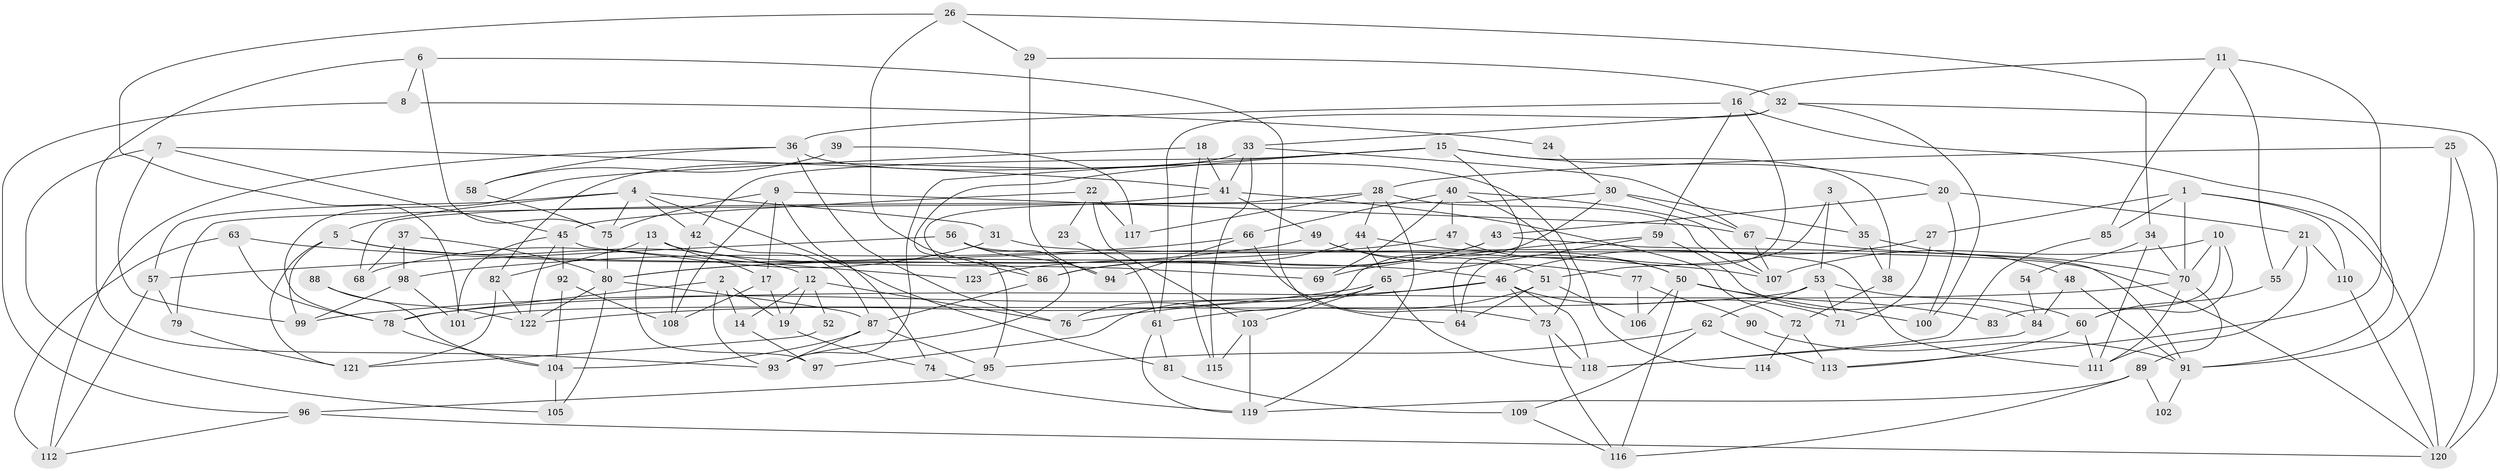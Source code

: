 // Generated by graph-tools (version 1.1) at 2025/50/03/09/25 03:50:10]
// undirected, 123 vertices, 246 edges
graph export_dot {
graph [start="1"]
  node [color=gray90,style=filled];
  1;
  2;
  3;
  4;
  5;
  6;
  7;
  8;
  9;
  10;
  11;
  12;
  13;
  14;
  15;
  16;
  17;
  18;
  19;
  20;
  21;
  22;
  23;
  24;
  25;
  26;
  27;
  28;
  29;
  30;
  31;
  32;
  33;
  34;
  35;
  36;
  37;
  38;
  39;
  40;
  41;
  42;
  43;
  44;
  45;
  46;
  47;
  48;
  49;
  50;
  51;
  52;
  53;
  54;
  55;
  56;
  57;
  58;
  59;
  60;
  61;
  62;
  63;
  64;
  65;
  66;
  67;
  68;
  69;
  70;
  71;
  72;
  73;
  74;
  75;
  76;
  77;
  78;
  79;
  80;
  81;
  82;
  83;
  84;
  85;
  86;
  87;
  88;
  89;
  90;
  91;
  92;
  93;
  94;
  95;
  96;
  97;
  98;
  99;
  100;
  101;
  102;
  103;
  104;
  105;
  106;
  107;
  108;
  109;
  110;
  111;
  112;
  113;
  114;
  115;
  116;
  117;
  118;
  119;
  120;
  121;
  122;
  123;
  1 -- 85;
  1 -- 110;
  1 -- 27;
  1 -- 70;
  1 -- 120;
  2 -- 78;
  2 -- 93;
  2 -- 14;
  2 -- 19;
  3 -- 53;
  3 -- 35;
  3 -- 51;
  4 -- 57;
  4 -- 42;
  4 -- 5;
  4 -- 31;
  4 -- 75;
  4 -- 81;
  5 -- 12;
  5 -- 46;
  5 -- 99;
  5 -- 121;
  6 -- 75;
  6 -- 64;
  6 -- 8;
  6 -- 93;
  7 -- 41;
  7 -- 99;
  7 -- 45;
  7 -- 105;
  8 -- 96;
  8 -- 24;
  9 -- 75;
  9 -- 74;
  9 -- 17;
  9 -- 67;
  9 -- 108;
  10 -- 60;
  10 -- 107;
  10 -- 70;
  10 -- 83;
  11 -- 55;
  11 -- 16;
  11 -- 85;
  11 -- 113;
  12 -- 14;
  12 -- 19;
  12 -- 52;
  12 -- 76;
  13 -- 82;
  13 -- 17;
  13 -- 69;
  13 -- 97;
  14 -- 97;
  15 -- 42;
  15 -- 64;
  15 -- 20;
  15 -- 38;
  15 -- 93;
  15 -- 95;
  16 -- 91;
  16 -- 36;
  16 -- 59;
  16 -- 64;
  17 -- 108;
  17 -- 19;
  18 -- 41;
  18 -- 78;
  18 -- 115;
  19 -- 74;
  20 -- 100;
  20 -- 21;
  20 -- 43;
  21 -- 111;
  21 -- 55;
  21 -- 110;
  22 -- 45;
  22 -- 103;
  22 -- 23;
  22 -- 117;
  23 -- 61;
  24 -- 30;
  25 -- 120;
  25 -- 28;
  25 -- 91;
  26 -- 101;
  26 -- 86;
  26 -- 29;
  26 -- 34;
  27 -- 71;
  27 -- 46;
  28 -- 86;
  28 -- 107;
  28 -- 44;
  28 -- 117;
  28 -- 119;
  29 -- 94;
  29 -- 32;
  30 -- 76;
  30 -- 67;
  30 -- 35;
  30 -- 79;
  31 -- 68;
  31 -- 120;
  32 -- 120;
  32 -- 33;
  32 -- 61;
  32 -- 100;
  33 -- 67;
  33 -- 41;
  33 -- 82;
  33 -- 115;
  34 -- 70;
  34 -- 54;
  34 -- 111;
  35 -- 48;
  35 -- 38;
  36 -- 112;
  36 -- 76;
  36 -- 58;
  36 -- 114;
  37 -- 80;
  37 -- 98;
  37 -- 68;
  38 -- 72;
  39 -- 117;
  39 -- 58;
  40 -- 69;
  40 -- 73;
  40 -- 47;
  40 -- 66;
  40 -- 107;
  41 -- 49;
  41 -- 68;
  41 -- 72;
  42 -- 108;
  42 -- 87;
  43 -- 86;
  43 -- 91;
  43 -- 123;
  44 -- 65;
  44 -- 50;
  44 -- 86;
  45 -- 122;
  45 -- 92;
  45 -- 101;
  45 -- 123;
  46 -- 71;
  46 -- 73;
  46 -- 76;
  46 -- 99;
  46 -- 118;
  47 -- 50;
  47 -- 80;
  48 -- 84;
  48 -- 91;
  49 -- 80;
  49 -- 51;
  49 -- 77;
  50 -- 116;
  50 -- 83;
  50 -- 100;
  50 -- 106;
  51 -- 61;
  51 -- 64;
  51 -- 106;
  52 -- 121;
  53 -- 62;
  53 -- 60;
  53 -- 71;
  53 -- 101;
  54 -- 84;
  55 -- 60;
  56 -- 93;
  56 -- 111;
  56 -- 57;
  56 -- 94;
  57 -- 79;
  57 -- 112;
  58 -- 75;
  59 -- 65;
  59 -- 69;
  59 -- 84;
  60 -- 113;
  60 -- 111;
  61 -- 81;
  61 -- 119;
  62 -- 113;
  62 -- 95;
  62 -- 109;
  63 -- 78;
  63 -- 107;
  63 -- 112;
  65 -- 118;
  65 -- 103;
  65 -- 97;
  65 -- 122;
  66 -- 98;
  66 -- 73;
  66 -- 94;
  67 -- 70;
  67 -- 107;
  70 -- 78;
  70 -- 89;
  70 -- 111;
  72 -- 113;
  72 -- 114;
  73 -- 116;
  73 -- 118;
  74 -- 119;
  75 -- 80;
  77 -- 106;
  77 -- 90;
  78 -- 104;
  79 -- 121;
  80 -- 87;
  80 -- 105;
  80 -- 122;
  81 -- 109;
  82 -- 122;
  82 -- 121;
  84 -- 118;
  85 -- 118;
  86 -- 87;
  87 -- 93;
  87 -- 95;
  87 -- 104;
  88 -- 104;
  88 -- 122;
  89 -- 119;
  89 -- 102;
  89 -- 116;
  90 -- 91;
  91 -- 102;
  92 -- 104;
  92 -- 108;
  95 -- 96;
  96 -- 112;
  96 -- 120;
  98 -- 99;
  98 -- 101;
  103 -- 115;
  103 -- 119;
  104 -- 105;
  109 -- 116;
  110 -- 120;
}
